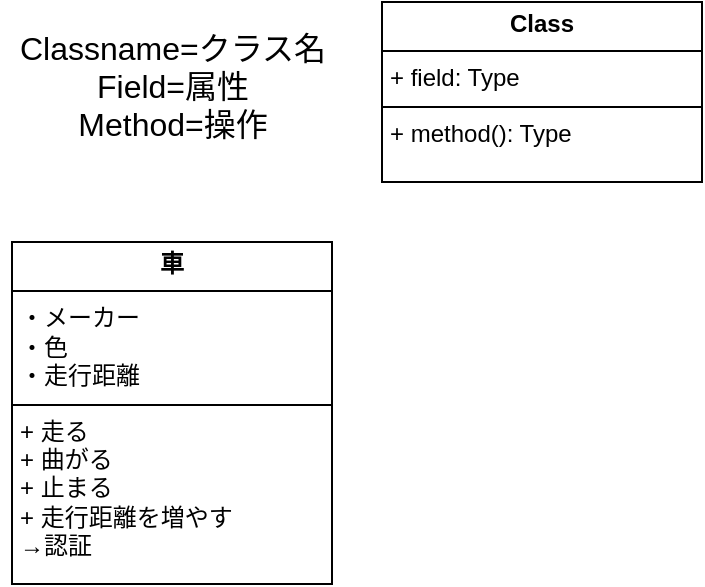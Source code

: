 <mxfile version="28.2.0">
  <diagram name="ページ1" id="x_4XCOW_QoaD4Xq9pnYq">
    <mxGraphModel dx="440" dy="545" grid="0" gridSize="10" guides="1" tooltips="1" connect="1" arrows="1" fold="1" page="0" pageScale="1" pageWidth="827" pageHeight="1169" math="0" shadow="0">
      <root>
        <mxCell id="0" />
        <mxCell id="1" parent="0" />
        <mxCell id="1UDeprnrWdNXHSDVPxm0-5" value="&lt;p style=&quot;margin:0px;margin-top:4px;text-align:center;&quot;&gt;&lt;b&gt;車&lt;/b&gt;&lt;/p&gt;&lt;hr size=&quot;1&quot; style=&quot;border-style:solid;&quot;&gt;&lt;p style=&quot;margin:0px;margin-left:4px;&quot;&gt;・メーカー&lt;/p&gt;&lt;p style=&quot;margin:0px;margin-left:4px;&quot;&gt;・色&lt;/p&gt;&lt;p style=&quot;margin:0px;margin-left:4px;&quot;&gt;・走行距離&lt;/p&gt;&lt;hr size=&quot;1&quot; style=&quot;border-style:solid;&quot;&gt;&lt;p style=&quot;margin:0px;margin-left:4px;&quot;&gt;+ 走る&lt;/p&gt;&lt;p style=&quot;margin:0px;margin-left:4px;&quot;&gt;+ 曲がる&lt;/p&gt;&lt;p style=&quot;margin:0px;margin-left:4px;&quot;&gt;+ 止まる&lt;/p&gt;&lt;p style=&quot;margin:0px;margin-left:4px;&quot;&gt;+ 走行距離を増やす&lt;/p&gt;&lt;p style=&quot;margin:0px;margin-left:4px;&quot;&gt;→認証&lt;/p&gt;" style="verticalAlign=top;align=left;overflow=fill;html=1;whiteSpace=wrap;" vertex="1" parent="1">
          <mxGeometry x="168" y="130" width="160" height="171" as="geometry" />
        </mxCell>
        <mxCell id="1UDeprnrWdNXHSDVPxm0-7" value="Classname=クラス名&lt;div&gt;Field=属性&lt;/div&gt;&lt;div&gt;Method=操作&lt;/div&gt;" style="text;html=1;align=center;verticalAlign=middle;resizable=0;points=[];autosize=1;strokeColor=none;fillColor=none;fontSize=16;" vertex="1" parent="1">
          <mxGeometry x="162.5" y="17" width="171" height="70" as="geometry" />
        </mxCell>
        <mxCell id="1UDeprnrWdNXHSDVPxm0-8" value="&lt;p style=&quot;margin:0px;margin-top:4px;text-align:center;&quot;&gt;&lt;b&gt;Class&lt;/b&gt;&lt;/p&gt;&lt;hr size=&quot;1&quot; style=&quot;border-style:solid;&quot;/&gt;&lt;p style=&quot;margin:0px;margin-left:4px;&quot;&gt;+ field: Type&lt;/p&gt;&lt;hr size=&quot;1&quot; style=&quot;border-style:solid;&quot;/&gt;&lt;p style=&quot;margin:0px;margin-left:4px;&quot;&gt;+ method(): Type&lt;/p&gt;" style="verticalAlign=top;align=left;overflow=fill;html=1;whiteSpace=wrap;" vertex="1" parent="1">
          <mxGeometry x="353" y="10" width="160" height="90" as="geometry" />
        </mxCell>
      </root>
    </mxGraphModel>
  </diagram>
</mxfile>
